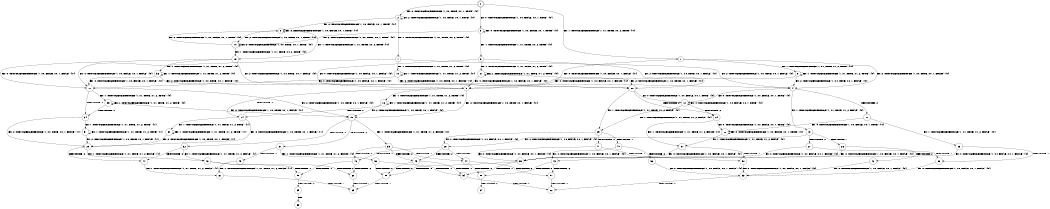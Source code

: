 digraph BCG {
size = "7, 10.5";
center = TRUE;
node [shape = circle];
0 [peripheries = 2];
0 -> 1 [label = "EX !1 !ATOMIC_EXCH_BRANCH (1, +1, TRUE, +0, 2, TRUE) !{0}"];
0 -> 2 [label = "EX !2 !ATOMIC_EXCH_BRANCH (1, +0, TRUE, +0, 1, TRUE) !{0}"];
0 -> 3 [label = "EX !0 !ATOMIC_EXCH_BRANCH (1, +0, FALSE, +0, 1, TRUE) !{0}"];
1 -> 4 [label = "EX !2 !ATOMIC_EXCH_BRANCH (1, +0, TRUE, +0, 1, FALSE) !{0}"];
1 -> 5 [label = "EX !0 !ATOMIC_EXCH_BRANCH (1, +0, FALSE, +0, 1, FALSE) !{0}"];
1 -> 6 [label = "EX !1 !ATOMIC_EXCH_BRANCH (1, +1, TRUE, +1, 2, TRUE) !{0}"];
2 -> 7 [label = "EX !1 !ATOMIC_EXCH_BRANCH (1, +1, TRUE, +0, 2, TRUE) !{0}"];
2 -> 8 [label = "EX !0 !ATOMIC_EXCH_BRANCH (1, +0, FALSE, +0, 1, TRUE) !{0}"];
2 -> 2 [label = "EX !2 !ATOMIC_EXCH_BRANCH (1, +0, TRUE, +0, 1, TRUE) !{0}"];
3 -> 9 [label = "EX !1 !ATOMIC_EXCH_BRANCH (1, +1, TRUE, +0, 2, TRUE) !{0}"];
3 -> 10 [label = "EX !2 !ATOMIC_EXCH_BRANCH (1, +0, TRUE, +0, 1, TRUE) !{0}"];
3 -> 3 [label = "EX !0 !ATOMIC_EXCH_BRANCH (1, +0, FALSE, +0, 1, TRUE) !{0}"];
4 -> 11 [label = "TERMINATE !2"];
4 -> 12 [label = "EX !0 !ATOMIC_EXCH_BRANCH (1, +0, FALSE, +0, 1, TRUE) !{0}"];
4 -> 13 [label = "EX !1 !ATOMIC_EXCH_BRANCH (1, +1, TRUE, +1, 2, FALSE) !{0}"];
5 -> 14 [label = "TERMINATE !0"];
5 -> 15 [label = "EX !2 !ATOMIC_EXCH_BRANCH (1, +0, TRUE, +0, 1, FALSE) !{0}"];
5 -> 16 [label = "EX !1 !ATOMIC_EXCH_BRANCH (1, +1, TRUE, +1, 2, TRUE) !{0}"];
6 -> 4 [label = "EX !2 !ATOMIC_EXCH_BRANCH (1, +0, TRUE, +0, 1, FALSE) !{0}"];
6 -> 5 [label = "EX !0 !ATOMIC_EXCH_BRANCH (1, +0, FALSE, +0, 1, FALSE) !{0}"];
6 -> 6 [label = "EX !1 !ATOMIC_EXCH_BRANCH (1, +1, TRUE, +1, 2, TRUE) !{0}"];
7 -> 17 [label = "EX !0 !ATOMIC_EXCH_BRANCH (1, +0, FALSE, +0, 1, FALSE) !{0}"];
7 -> 4 [label = "EX !2 !ATOMIC_EXCH_BRANCH (1, +0, TRUE, +0, 1, FALSE) !{0}"];
7 -> 18 [label = "EX !1 !ATOMIC_EXCH_BRANCH (1, +1, TRUE, +1, 2, TRUE) !{0}"];
8 -> 19 [label = "EX !1 !ATOMIC_EXCH_BRANCH (1, +1, TRUE, +0, 2, TRUE) !{0}"];
8 -> 10 [label = "EX !2 !ATOMIC_EXCH_BRANCH (1, +0, TRUE, +0, 1, TRUE) !{0}"];
8 -> 8 [label = "EX !0 !ATOMIC_EXCH_BRANCH (1, +0, FALSE, +0, 1, TRUE) !{0}"];
9 -> 20 [label = "EX !2 !ATOMIC_EXCH_BRANCH (1, +0, TRUE, +0, 1, FALSE) !{0}"];
9 -> 21 [label = "EX !1 !ATOMIC_EXCH_BRANCH (1, +1, TRUE, +1, 2, TRUE) !{0}"];
9 -> 5 [label = "EX !0 !ATOMIC_EXCH_BRANCH (1, +0, FALSE, +0, 1, FALSE) !{0}"];
10 -> 19 [label = "EX !1 !ATOMIC_EXCH_BRANCH (1, +1, TRUE, +0, 2, TRUE) !{0}"];
10 -> 10 [label = "EX !2 !ATOMIC_EXCH_BRANCH (1, +0, TRUE, +0, 1, TRUE) !{0}"];
10 -> 8 [label = "EX !0 !ATOMIC_EXCH_BRANCH (1, +0, FALSE, +0, 1, TRUE) !{0}"];
11 -> 22 [label = "EX !0 !ATOMIC_EXCH_BRANCH (1, +0, FALSE, +0, 1, TRUE) !{0}"];
11 -> 23 [label = "EX !1 !ATOMIC_EXCH_BRANCH (1, +1, TRUE, +1, 2, FALSE) !{0}"];
12 -> 24 [label = "TERMINATE !2"];
12 -> 25 [label = "EX !1 !ATOMIC_EXCH_BRANCH (1, +1, TRUE, +1, 2, FALSE) !{0}"];
12 -> 12 [label = "EX !0 !ATOMIC_EXCH_BRANCH (1, +0, FALSE, +0, 1, TRUE) !{0}"];
13 -> 26 [label = "TERMINATE !1"];
13 -> 27 [label = "TERMINATE !2"];
13 -> 28 [label = "EX !0 !ATOMIC_EXCH_BRANCH (1, +0, FALSE, +0, 1, FALSE) !{0}"];
14 -> 29 [label = "EX !2 !ATOMIC_EXCH_BRANCH (1, +0, TRUE, +0, 1, FALSE) !{1}"];
14 -> 30 [label = "EX !1 !ATOMIC_EXCH_BRANCH (1, +1, TRUE, +1, 2, TRUE) !{1}"];
15 -> 31 [label = "TERMINATE !2"];
15 -> 32 [label = "TERMINATE !0"];
15 -> 33 [label = "EX !1 !ATOMIC_EXCH_BRANCH (1, +1, TRUE, +1, 2, FALSE) !{0}"];
16 -> 14 [label = "TERMINATE !0"];
16 -> 15 [label = "EX !2 !ATOMIC_EXCH_BRANCH (1, +0, TRUE, +0, 1, FALSE) !{0}"];
16 -> 16 [label = "EX !1 !ATOMIC_EXCH_BRANCH (1, +1, TRUE, +1, 2, TRUE) !{0}"];
17 -> 34 [label = "TERMINATE !0"];
17 -> 15 [label = "EX !2 !ATOMIC_EXCH_BRANCH (1, +0, TRUE, +0, 1, FALSE) !{0}"];
17 -> 35 [label = "EX !1 !ATOMIC_EXCH_BRANCH (1, +1, TRUE, +1, 2, TRUE) !{0}"];
18 -> 17 [label = "EX !0 !ATOMIC_EXCH_BRANCH (1, +0, FALSE, +0, 1, FALSE) !{0}"];
18 -> 4 [label = "EX !2 !ATOMIC_EXCH_BRANCH (1, +0, TRUE, +0, 1, FALSE) !{0}"];
18 -> 18 [label = "EX !1 !ATOMIC_EXCH_BRANCH (1, +1, TRUE, +1, 2, TRUE) !{0}"];
19 -> 20 [label = "EX !2 !ATOMIC_EXCH_BRANCH (1, +0, TRUE, +0, 1, FALSE) !{0}"];
19 -> 36 [label = "EX !1 !ATOMIC_EXCH_BRANCH (1, +1, TRUE, +1, 2, TRUE) !{0}"];
19 -> 17 [label = "EX !0 !ATOMIC_EXCH_BRANCH (1, +0, FALSE, +0, 1, FALSE) !{0}"];
20 -> 24 [label = "TERMINATE !2"];
20 -> 25 [label = "EX !1 !ATOMIC_EXCH_BRANCH (1, +1, TRUE, +1, 2, FALSE) !{0}"];
20 -> 12 [label = "EX !0 !ATOMIC_EXCH_BRANCH (1, +0, FALSE, +0, 1, TRUE) !{0}"];
21 -> 20 [label = "EX !2 !ATOMIC_EXCH_BRANCH (1, +0, TRUE, +0, 1, FALSE) !{0}"];
21 -> 21 [label = "EX !1 !ATOMIC_EXCH_BRANCH (1, +1, TRUE, +1, 2, TRUE) !{0}"];
21 -> 5 [label = "EX !0 !ATOMIC_EXCH_BRANCH (1, +0, FALSE, +0, 1, FALSE) !{0}"];
22 -> 37 [label = "EX !1 !ATOMIC_EXCH_BRANCH (1, +1, TRUE, +1, 2, FALSE) !{0}"];
22 -> 22 [label = "EX !0 !ATOMIC_EXCH_BRANCH (1, +0, FALSE, +0, 1, TRUE) !{0}"];
23 -> 38 [label = "TERMINATE !1"];
23 -> 39 [label = "EX !0 !ATOMIC_EXCH_BRANCH (1, +0, FALSE, +0, 1, FALSE) !{0}"];
24 -> 37 [label = "EX !1 !ATOMIC_EXCH_BRANCH (1, +1, TRUE, +1, 2, FALSE) !{0}"];
24 -> 22 [label = "EX !0 !ATOMIC_EXCH_BRANCH (1, +0, FALSE, +0, 1, TRUE) !{0}"];
25 -> 40 [label = "TERMINATE !1"];
25 -> 41 [label = "TERMINATE !2"];
25 -> 28 [label = "EX !0 !ATOMIC_EXCH_BRANCH (1, +0, FALSE, +0, 1, FALSE) !{0}"];
26 -> 42 [label = "TERMINATE !2"];
26 -> 43 [label = "EX !0 !ATOMIC_EXCH_BRANCH (1, +0, FALSE, +0, 1, FALSE) !{0}"];
27 -> 38 [label = "TERMINATE !1"];
27 -> 39 [label = "EX !0 !ATOMIC_EXCH_BRANCH (1, +0, FALSE, +0, 1, FALSE) !{0}"];
28 -> 44 [label = "TERMINATE !1"];
28 -> 45 [label = "TERMINATE !2"];
28 -> 46 [label = "TERMINATE !0"];
29 -> 47 [label = "TERMINATE !2"];
29 -> 48 [label = "EX !1 !ATOMIC_EXCH_BRANCH (1, +1, TRUE, +1, 2, FALSE) !{1}"];
30 -> 29 [label = "EX !2 !ATOMIC_EXCH_BRANCH (1, +0, TRUE, +0, 1, FALSE) !{1}"];
30 -> 30 [label = "EX !1 !ATOMIC_EXCH_BRANCH (1, +1, TRUE, +1, 2, TRUE) !{1}"];
31 -> 49 [label = "TERMINATE !0"];
31 -> 50 [label = "EX !1 !ATOMIC_EXCH_BRANCH (1, +1, TRUE, +1, 2, FALSE) !{0}"];
32 -> 47 [label = "TERMINATE !2"];
32 -> 48 [label = "EX !1 !ATOMIC_EXCH_BRANCH (1, +1, TRUE, +1, 2, FALSE) !{1}"];
33 -> 44 [label = "TERMINATE !1"];
33 -> 45 [label = "TERMINATE !2"];
33 -> 46 [label = "TERMINATE !0"];
34 -> 29 [label = "EX !2 !ATOMIC_EXCH_BRANCH (1, +0, TRUE, +0, 1, FALSE) !{1}"];
34 -> 51 [label = "EX !1 !ATOMIC_EXCH_BRANCH (1, +1, TRUE, +1, 2, TRUE) !{1}"];
35 -> 34 [label = "TERMINATE !0"];
35 -> 15 [label = "EX !2 !ATOMIC_EXCH_BRANCH (1, +0, TRUE, +0, 1, FALSE) !{0}"];
35 -> 35 [label = "EX !1 !ATOMIC_EXCH_BRANCH (1, +1, TRUE, +1, 2, TRUE) !{0}"];
36 -> 20 [label = "EX !2 !ATOMIC_EXCH_BRANCH (1, +0, TRUE, +0, 1, FALSE) !{0}"];
36 -> 36 [label = "EX !1 !ATOMIC_EXCH_BRANCH (1, +1, TRUE, +1, 2, TRUE) !{0}"];
36 -> 17 [label = "EX !0 !ATOMIC_EXCH_BRANCH (1, +0, FALSE, +0, 1, FALSE) !{0}"];
37 -> 52 [label = "TERMINATE !1"];
37 -> 39 [label = "EX !0 !ATOMIC_EXCH_BRANCH (1, +0, FALSE, +0, 1, FALSE) !{0}"];
38 -> 53 [label = "EX !0 !ATOMIC_EXCH_BRANCH (1, +0, FALSE, +0, 1, FALSE) !{0}"];
39 -> 54 [label = "TERMINATE !1"];
39 -> 55 [label = "TERMINATE !0"];
40 -> 56 [label = "TERMINATE !2"];
40 -> 43 [label = "EX !0 !ATOMIC_EXCH_BRANCH (1, +0, FALSE, +0, 1, FALSE) !{0}"];
41 -> 52 [label = "TERMINATE !1"];
41 -> 39 [label = "EX !0 !ATOMIC_EXCH_BRANCH (1, +0, FALSE, +0, 1, FALSE) !{0}"];
42 -> 53 [label = "EX !0 !ATOMIC_EXCH_BRANCH (1, +0, FALSE, +0, 1, FALSE) !{0}"];
43 -> 57 [label = "TERMINATE !2"];
43 -> 58 [label = "TERMINATE !0"];
44 -> 57 [label = "TERMINATE !2"];
44 -> 58 [label = "TERMINATE !0"];
45 -> 54 [label = "TERMINATE !1"];
45 -> 55 [label = "TERMINATE !0"];
46 -> 59 [label = "TERMINATE !1"];
46 -> 60 [label = "TERMINATE !2"];
47 -> 61 [label = "EX !1 !ATOMIC_EXCH_BRANCH (1, +1, TRUE, +1, 2, FALSE) !{1}"];
48 -> 59 [label = "TERMINATE !1"];
48 -> 60 [label = "TERMINATE !2"];
49 -> 61 [label = "EX !1 !ATOMIC_EXCH_BRANCH (1, +1, TRUE, +1, 2, FALSE) !{1}"];
50 -> 54 [label = "TERMINATE !1"];
50 -> 55 [label = "TERMINATE !0"];
51 -> 29 [label = "EX !2 !ATOMIC_EXCH_BRANCH (1, +0, TRUE, +0, 1, FALSE) !{1}"];
51 -> 51 [label = "EX !1 !ATOMIC_EXCH_BRANCH (1, +1, TRUE, +1, 2, TRUE) !{1}"];
52 -> 53 [label = "EX !0 !ATOMIC_EXCH_BRANCH (1, +0, FALSE, +0, 1, FALSE) !{0}"];
53 -> 62 [label = "TERMINATE !0"];
54 -> 62 [label = "TERMINATE !0"];
55 -> 63 [label = "TERMINATE !1"];
56 -> 53 [label = "EX !0 !ATOMIC_EXCH_BRANCH (1, +0, FALSE, +0, 1, FALSE) !{0}"];
57 -> 62 [label = "TERMINATE !0"];
58 -> 64 [label = "TERMINATE !2"];
59 -> 65 [label = "TERMINATE !2"];
60 -> 63 [label = "TERMINATE !1"];
61 -> 63 [label = "TERMINATE !1"];
65 -> 66 [label = "exit"];
}
